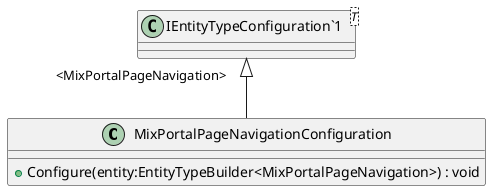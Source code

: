@startuml
class MixPortalPageNavigationConfiguration {
    + Configure(entity:EntityTypeBuilder<MixPortalPageNavigation>) : void
}
class "IEntityTypeConfiguration`1"<T> {
}
"IEntityTypeConfiguration`1" "<MixPortalPageNavigation>" <|-- MixPortalPageNavigationConfiguration
@enduml
